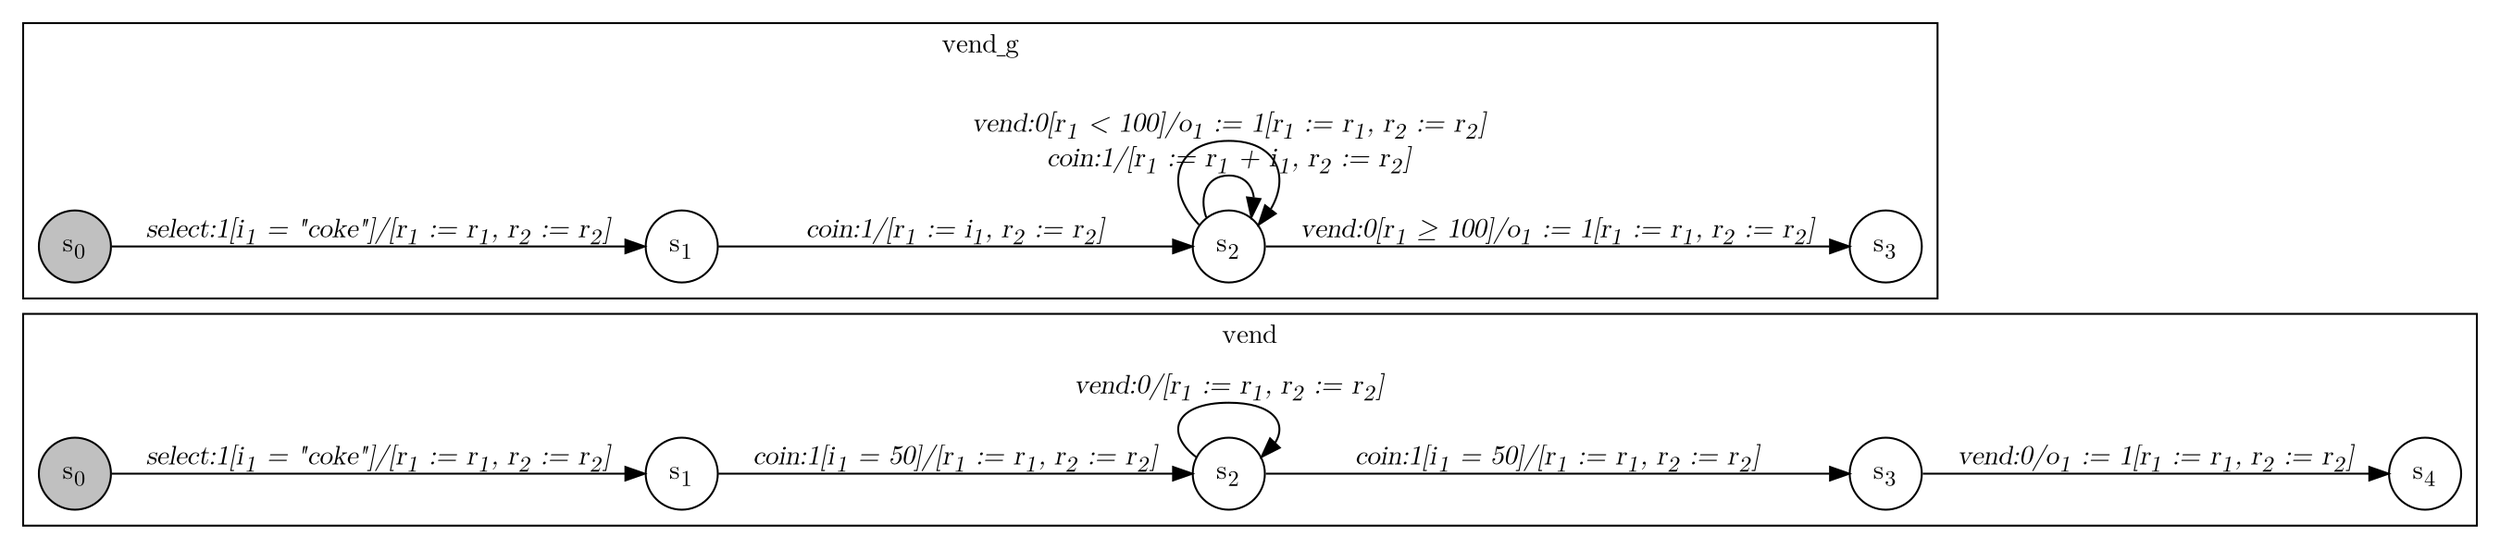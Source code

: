 digraph Generalisation{
  graph [rankdir="LR", fontname="Latin Modern Math"];
  node [color="black", fillcolor="white", shape="circle", style="filled", fontname="Latin Modern Math"];
  edge [fontname="Latin Modern Math"];

  subgraph cluster_1 {
    label = "vend";

    s0a[fillcolor="gray", label=<s<sub>0</sub>>];
    s1a[label=<s<sub>1</sub>>];
    s2a[label=<s<sub>2</sub>>];
    s3a[label=<s<sub>3</sub>>];
    s4a[label=<s<sub>4</sub>>];

    s0a->s1a[label=<<i>select:1&#91;i<sub>1</sub> = "coke"&#93;/&#91;r<sub>1</sub> := r<sub>1</sub>, r<sub>2</sub> := r<sub>2</sub>&#93;</i>>];
    s1a->s2a[label=<<i>coin:1&#91;i<sub>1</sub> = 50&#93;/&#91;r<sub>1</sub> := r<sub>1</sub>, r<sub>2</sub> := r<sub>2</sub>&#93;</i>>];
    s2a->s3a[label=<<i>coin:1&#91;i<sub>1</sub> = 50&#93;/&#91;r<sub>1</sub> := r<sub>1</sub>, r<sub>2</sub> := r<sub>2</sub>&#93;</i>>];
    s3a->s4a[label=<<i>vend:0/o<sub>1</sub> := 1&#91;r<sub>1</sub> := r<sub>1</sub>, r<sub>2</sub> := r<sub>2</sub>&#93;</i>>];
    s2a->s2a[label=<<i>vend:0/&#91;r<sub>1</sub> := r<sub>1</sub>, r<sub>2</sub> := r<sub>2</sub>&#93;</i>>];
  }

  subgraph cluster_2 {
    label = "vend_g";

    s0b[fillcolor="gray", label=<s<sub>0</sub>>];
    s1b[label=<s<sub>1</sub>>];
    s2b[label=<s<sub>2</sub>>];
    s3b[label=<s<sub>3</sub>>];

    s0b->s1b[label=<<i>select:1&#91;i<sub>1</sub> = "coke"&#93;/&#91;r<sub>1</sub> := r<sub>1</sub>, r<sub>2</sub> := r<sub>2</sub>&#93;</i>>];
    s1b->s2b[label=<<i>coin:1/&#91;r<sub>1</sub> := i<sub>1</sub>, r<sub>2</sub> := r<sub>2</sub>&#93;</i>>];
    s2b->s2b[label=<<i>coin:1/&#91;r<sub>1</sub> := r<sub>1</sub> + i<sub>1</sub>, r<sub>2</sub> := r<sub>2</sub>&#93;</i>>];
    s2b->s3b[label=<<i>vend:0&#91;r<sub>1</sub> &ge; 100&#93;/o<sub>1</sub> := 1&#91;r<sub>1</sub> := r<sub>1</sub>, r<sub>2</sub> := r<sub>2</sub>&#93;</i>>];
    s2b->s2b[label=<<i>vend:0&#91;r<sub>1</sub> &lt; 100&#93;/o<sub>1</sub> := 1&#91;r<sub>1</sub> := r<sub>1</sub>, r<sub>2</sub> := r<sub>2</sub>&#93;</i>>];
  }
}
